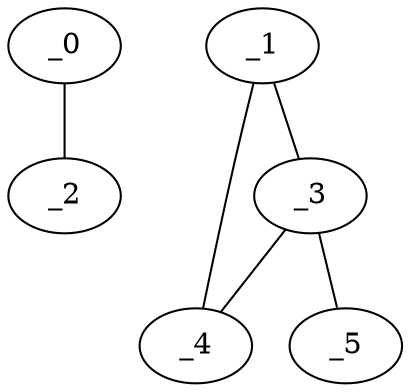 graph KP1_0024 {
	_0	 [x="1.02045",
		y="2.84622"];
	_2	 [x="1.04786",
		y="1.1479"];
	_0 -- _2;
	_1	 [x="1.95351",
		y="2.80844"];
	_3	 [x="0.59",
		y="1.75"];
	_1 -- _3;
	_4	 [x="2.25208",
		y="0.885162"];
	_1 -- _4;
	_3 -- _4;
	_5	 [x="2.79035",
		y="0.477042"];
	_3 -- _5;
}
